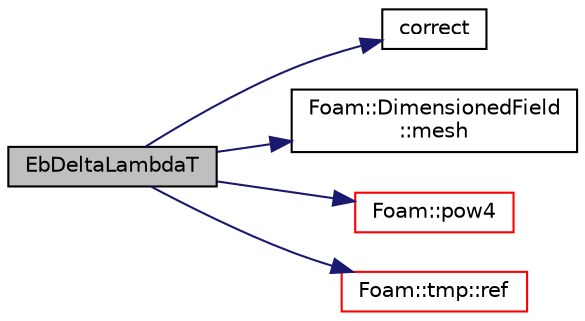 digraph "EbDeltaLambdaT"
{
  bgcolor="transparent";
  edge [fontname="Helvetica",fontsize="10",labelfontname="Helvetica",labelfontsize="10"];
  node [fontname="Helvetica",fontsize="10",shape=record];
  rankdir="LR";
  Node1 [label="EbDeltaLambdaT",height=0.2,width=0.4,color="black", fillcolor="grey75", style="filled", fontcolor="black"];
  Node1 -> Node2 [color="midnightblue",fontsize="10",style="solid",fontname="Helvetica"];
  Node2 [label="correct",height=0.2,width=0.4,color="black",URL="$a00134.html#a9e241fd2d8314942118a4b8e7c9fbb80"];
  Node1 -> Node3 [color="midnightblue",fontsize="10",style="solid",fontname="Helvetica"];
  Node3 [label="Foam::DimensionedField\l::mesh",height=0.2,width=0.4,color="black",URL="$a00533.html#abdefa6904b53f35c49185ee1cb3d1800",tooltip="Return mesh. "];
  Node1 -> Node4 [color="midnightblue",fontsize="10",style="solid",fontname="Helvetica"];
  Node4 [label="Foam::pow4",height=0.2,width=0.4,color="red",URL="$a10758.html#aa0ae321d4861170e35fbb938636a4f40"];
  Node1 -> Node5 [color="midnightblue",fontsize="10",style="solid",fontname="Helvetica"];
  Node5 [label="Foam::tmp::ref",height=0.2,width=0.4,color="red",URL="$a02631.html#a355da090b61b5b48e7435dec5942b7e9",tooltip="Return non-const reference or generate a fatal error. "];
}
